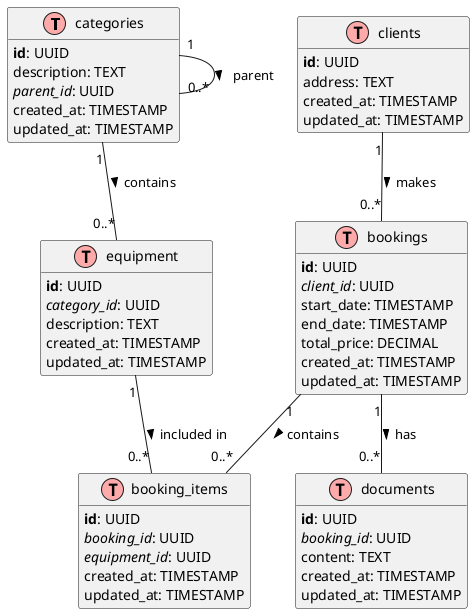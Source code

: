 @startuml CINERENTAL Database Schema

!define table(x) class x << (T,#FFAAAA) >>
!define primary_key(x) <b>x</b>
!define foreign_key(x) <i>x</i>

hide methods
hide stereotypes

table(categories) {
  primary_key(id): UUID
  name: VARCHAR(255)
  description: TEXT
  foreign_key(parent_id): UUID
  created_at: TIMESTAMP
  updated_at: TIMESTAMP
}

table(equipment) {
  primary_key(id): UUID
  foreign_key(category_id): UUID
  name: VARCHAR(255)
  description: TEXT
  barcode: VARCHAR(50)
  status: VARCHAR(20)
  created_at: TIMESTAMP
  updated_at: TIMESTAMP
}

table(clients) {
  primary_key(id): UUID
  first_name: VARCHAR(100)
  last_name: VARCHAR(100)
  email: VARCHAR(255)
  phone: VARCHAR(20)
  address: TEXT
  created_at: TIMESTAMP
  updated_at: TIMESTAMP
}

table(bookings) {
  primary_key(id): UUID
  foreign_key(client_id): UUID
  start_date: TIMESTAMP
  end_date: TIMESTAMP
  status: VARCHAR(20)
  total_price: DECIMAL
  created_at: TIMESTAMP
  updated_at: TIMESTAMP
}

table(booking_items) {
  primary_key(id): UUID
  foreign_key(booking_id): UUID
  foreign_key(equipment_id): UUID
  created_at: TIMESTAMP
  updated_at: TIMESTAMP
}

table(documents) {
  primary_key(id): UUID
  foreign_key(booking_id): UUID
  type: VARCHAR(50)
  number: VARCHAR(100)
  content: TEXT
  created_at: TIMESTAMP
  updated_at: TIMESTAMP
}

categories "1" -- "0..*" categories : parent >
categories "1" -- "0..*" equipment : contains >
clients "1" -- "0..*" bookings : makes >
bookings "1" -- "0..*" booking_items : contains >
bookings "1" -- "0..*" documents : has >
equipment "1" -- "0..*" booking_items : included in >

@enduml
